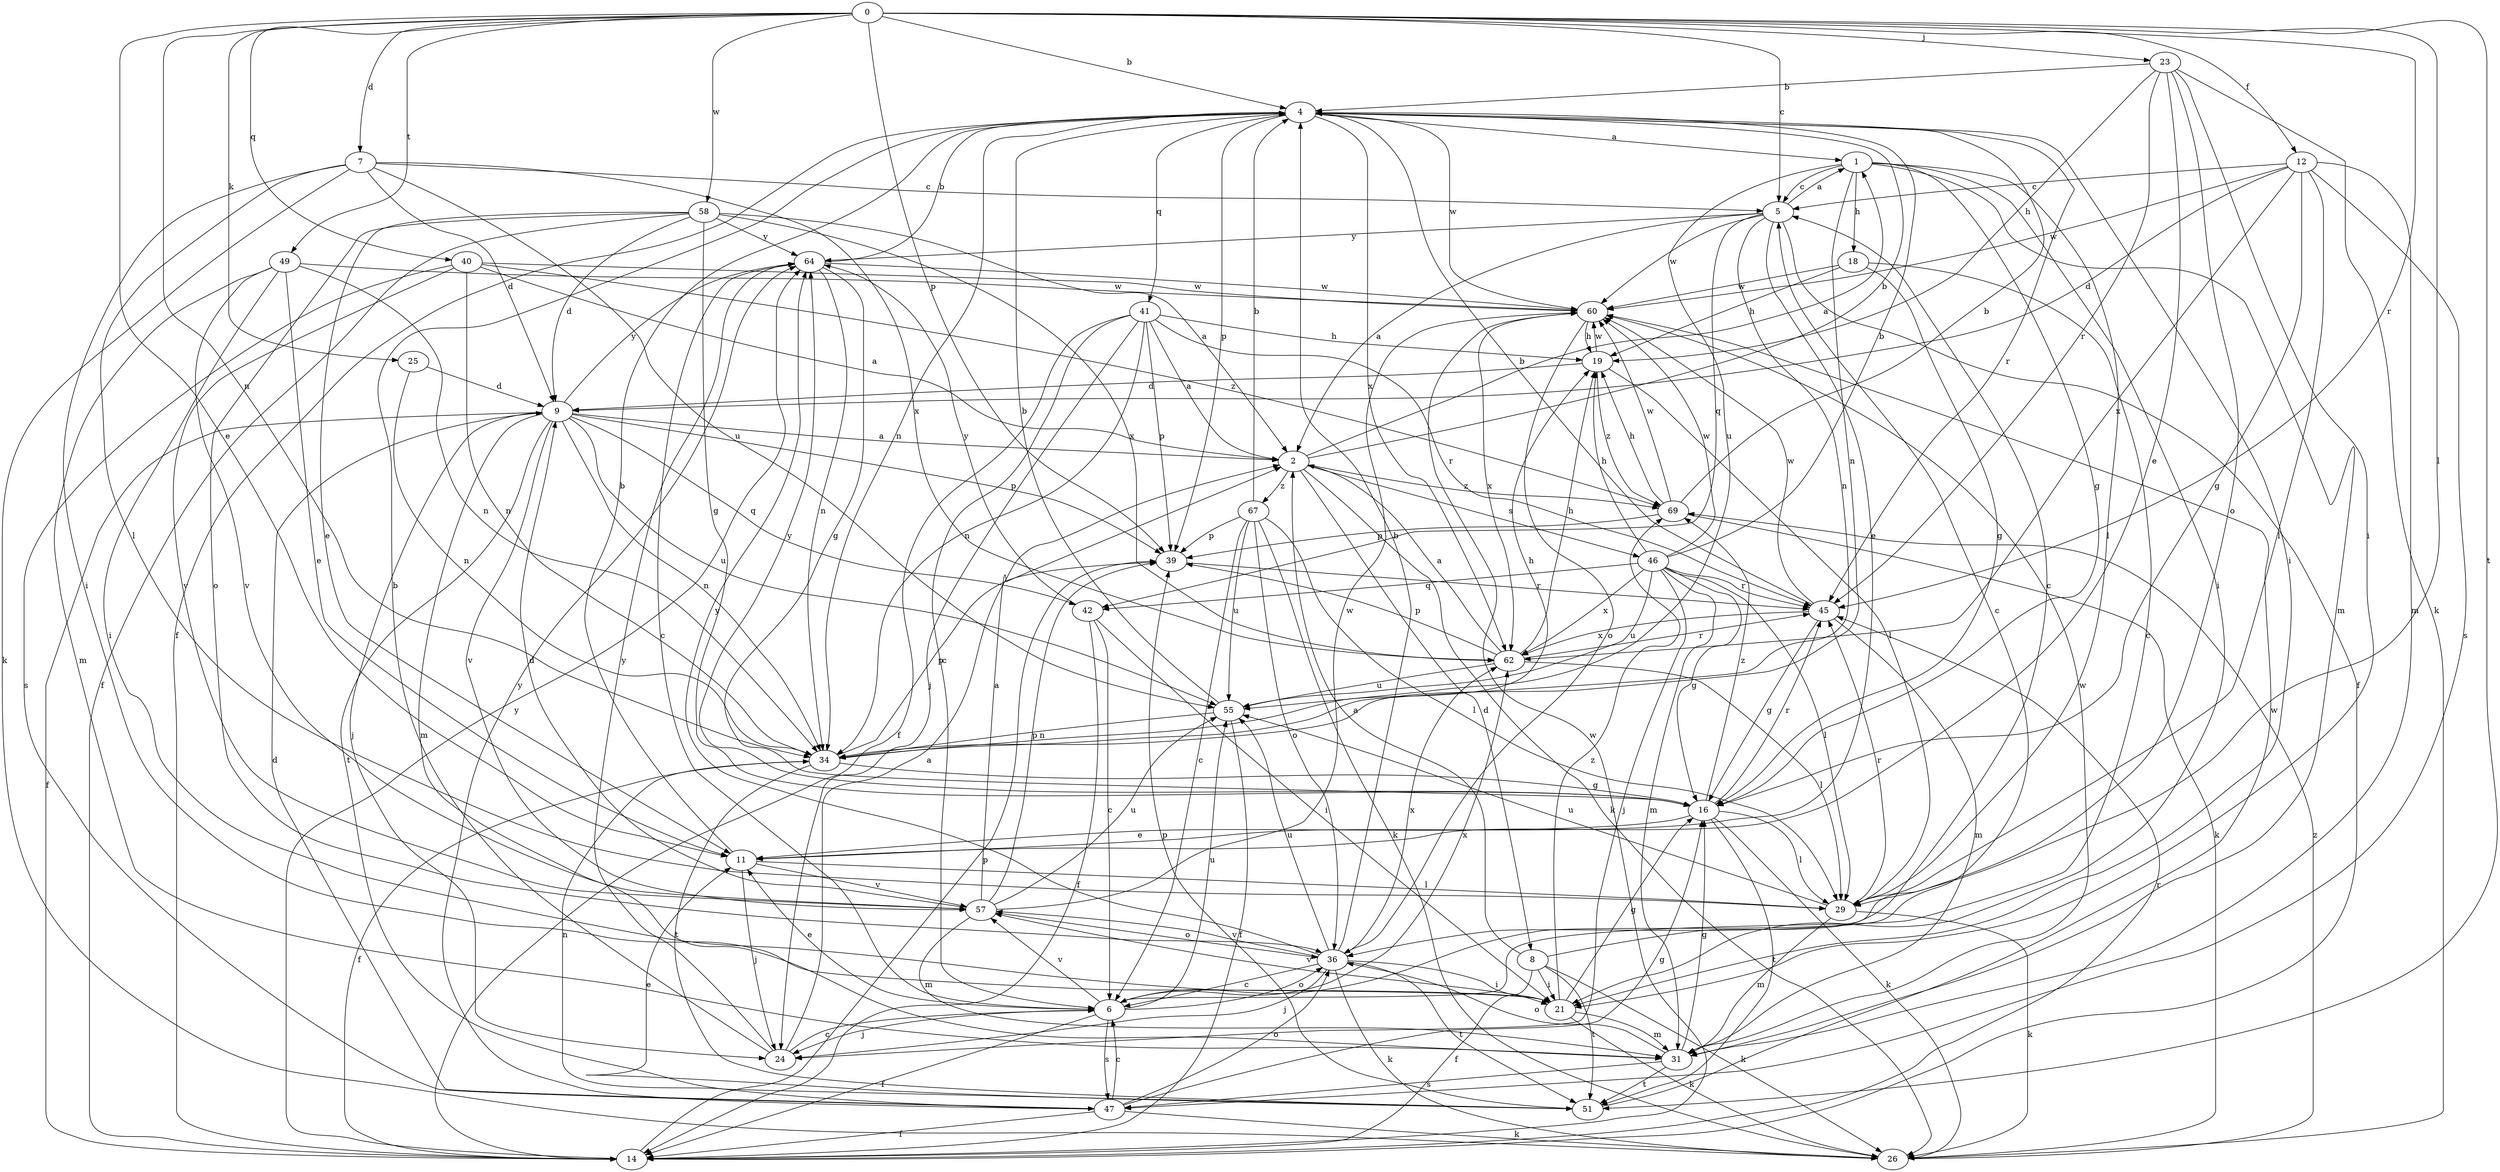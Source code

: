 strict digraph  {
0;
1;
2;
4;
5;
6;
7;
8;
9;
11;
12;
14;
16;
18;
19;
21;
23;
24;
25;
26;
29;
31;
34;
36;
39;
40;
41;
42;
45;
46;
47;
49;
51;
55;
57;
58;
60;
62;
64;
67;
69;
0 -> 4  [label=b];
0 -> 5  [label=c];
0 -> 7  [label=d];
0 -> 11  [label=e];
0 -> 12  [label=f];
0 -> 23  [label=j];
0 -> 25  [label=k];
0 -> 29  [label=l];
0 -> 34  [label=n];
0 -> 39  [label=p];
0 -> 40  [label=q];
0 -> 45  [label=r];
0 -> 49  [label=t];
0 -> 51  [label=t];
0 -> 58  [label=w];
1 -> 5  [label=c];
1 -> 16  [label=g];
1 -> 18  [label=h];
1 -> 21  [label=i];
1 -> 29  [label=l];
1 -> 31  [label=m];
1 -> 34  [label=n];
1 -> 55  [label=u];
2 -> 1  [label=a];
2 -> 4  [label=b];
2 -> 8  [label=d];
2 -> 26  [label=k];
2 -> 46  [label=s];
2 -> 67  [label=z];
2 -> 69  [label=z];
4 -> 1  [label=a];
4 -> 14  [label=f];
4 -> 21  [label=i];
4 -> 34  [label=n];
4 -> 39  [label=p];
4 -> 41  [label=q];
4 -> 45  [label=r];
4 -> 60  [label=w];
4 -> 62  [label=x];
5 -> 1  [label=a];
5 -> 2  [label=a];
5 -> 11  [label=e];
5 -> 14  [label=f];
5 -> 34  [label=n];
5 -> 42  [label=q];
5 -> 60  [label=w];
5 -> 64  [label=y];
6 -> 5  [label=c];
6 -> 11  [label=e];
6 -> 14  [label=f];
6 -> 24  [label=j];
6 -> 36  [label=o];
6 -> 47  [label=s];
6 -> 55  [label=u];
6 -> 57  [label=v];
6 -> 62  [label=x];
7 -> 5  [label=c];
7 -> 9  [label=d];
7 -> 21  [label=i];
7 -> 26  [label=k];
7 -> 29  [label=l];
7 -> 55  [label=u];
7 -> 62  [label=x];
8 -> 2  [label=a];
8 -> 5  [label=c];
8 -> 14  [label=f];
8 -> 21  [label=i];
8 -> 26  [label=k];
8 -> 51  [label=t];
9 -> 2  [label=a];
9 -> 14  [label=f];
9 -> 24  [label=j];
9 -> 31  [label=m];
9 -> 34  [label=n];
9 -> 39  [label=p];
9 -> 42  [label=q];
9 -> 51  [label=t];
9 -> 55  [label=u];
9 -> 57  [label=v];
9 -> 64  [label=y];
11 -> 4  [label=b];
11 -> 24  [label=j];
11 -> 29  [label=l];
11 -> 57  [label=v];
12 -> 5  [label=c];
12 -> 9  [label=d];
12 -> 16  [label=g];
12 -> 29  [label=l];
12 -> 31  [label=m];
12 -> 47  [label=s];
12 -> 60  [label=w];
12 -> 62  [label=x];
14 -> 39  [label=p];
14 -> 45  [label=r];
14 -> 60  [label=w];
14 -> 64  [label=y];
16 -> 11  [label=e];
16 -> 26  [label=k];
16 -> 29  [label=l];
16 -> 45  [label=r];
16 -> 51  [label=t];
16 -> 64  [label=y];
16 -> 69  [label=z];
18 -> 6  [label=c];
18 -> 16  [label=g];
18 -> 19  [label=h];
18 -> 60  [label=w];
19 -> 9  [label=d];
19 -> 29  [label=l];
19 -> 60  [label=w];
19 -> 69  [label=z];
21 -> 16  [label=g];
21 -> 26  [label=k];
21 -> 31  [label=m];
21 -> 57  [label=v];
21 -> 69  [label=z];
23 -> 4  [label=b];
23 -> 11  [label=e];
23 -> 19  [label=h];
23 -> 21  [label=i];
23 -> 26  [label=k];
23 -> 36  [label=o];
23 -> 45  [label=r];
24 -> 2  [label=a];
24 -> 4  [label=b];
24 -> 6  [label=c];
24 -> 64  [label=y];
25 -> 9  [label=d];
25 -> 34  [label=n];
26 -> 69  [label=z];
29 -> 26  [label=k];
29 -> 31  [label=m];
29 -> 45  [label=r];
29 -> 55  [label=u];
31 -> 16  [label=g];
31 -> 36  [label=o];
31 -> 47  [label=s];
31 -> 51  [label=t];
31 -> 60  [label=w];
34 -> 14  [label=f];
34 -> 16  [label=g];
34 -> 19  [label=h];
34 -> 39  [label=p];
34 -> 51  [label=t];
36 -> 4  [label=b];
36 -> 6  [label=c];
36 -> 21  [label=i];
36 -> 24  [label=j];
36 -> 26  [label=k];
36 -> 51  [label=t];
36 -> 55  [label=u];
36 -> 57  [label=v];
36 -> 62  [label=x];
36 -> 64  [label=y];
39 -> 45  [label=r];
40 -> 2  [label=a];
40 -> 34  [label=n];
40 -> 47  [label=s];
40 -> 57  [label=v];
40 -> 60  [label=w];
40 -> 69  [label=z];
41 -> 2  [label=a];
41 -> 6  [label=c];
41 -> 14  [label=f];
41 -> 19  [label=h];
41 -> 24  [label=j];
41 -> 34  [label=n];
41 -> 39  [label=p];
41 -> 45  [label=r];
42 -> 6  [label=c];
42 -> 14  [label=f];
42 -> 21  [label=i];
42 -> 64  [label=y];
45 -> 4  [label=b];
45 -> 16  [label=g];
45 -> 31  [label=m];
45 -> 60  [label=w];
45 -> 62  [label=x];
46 -> 4  [label=b];
46 -> 16  [label=g];
46 -> 19  [label=h];
46 -> 24  [label=j];
46 -> 29  [label=l];
46 -> 31  [label=m];
46 -> 42  [label=q];
46 -> 45  [label=r];
46 -> 55  [label=u];
46 -> 60  [label=w];
46 -> 62  [label=x];
47 -> 6  [label=c];
47 -> 9  [label=d];
47 -> 14  [label=f];
47 -> 16  [label=g];
47 -> 26  [label=k];
47 -> 34  [label=n];
47 -> 36  [label=o];
47 -> 64  [label=y];
49 -> 11  [label=e];
49 -> 21  [label=i];
49 -> 31  [label=m];
49 -> 34  [label=n];
49 -> 57  [label=v];
49 -> 60  [label=w];
51 -> 11  [label=e];
51 -> 39  [label=p];
51 -> 60  [label=w];
55 -> 4  [label=b];
55 -> 14  [label=f];
55 -> 34  [label=n];
57 -> 2  [label=a];
57 -> 9  [label=d];
57 -> 31  [label=m];
57 -> 36  [label=o];
57 -> 39  [label=p];
57 -> 55  [label=u];
57 -> 60  [label=w];
58 -> 2  [label=a];
58 -> 9  [label=d];
58 -> 11  [label=e];
58 -> 14  [label=f];
58 -> 16  [label=g];
58 -> 36  [label=o];
58 -> 62  [label=x];
58 -> 64  [label=y];
60 -> 19  [label=h];
60 -> 36  [label=o];
60 -> 62  [label=x];
62 -> 2  [label=a];
62 -> 19  [label=h];
62 -> 29  [label=l];
62 -> 39  [label=p];
62 -> 45  [label=r];
62 -> 55  [label=u];
64 -> 4  [label=b];
64 -> 6  [label=c];
64 -> 16  [label=g];
64 -> 34  [label=n];
64 -> 60  [label=w];
67 -> 4  [label=b];
67 -> 6  [label=c];
67 -> 26  [label=k];
67 -> 29  [label=l];
67 -> 36  [label=o];
67 -> 39  [label=p];
67 -> 55  [label=u];
69 -> 4  [label=b];
69 -> 19  [label=h];
69 -> 26  [label=k];
69 -> 39  [label=p];
69 -> 60  [label=w];
}

